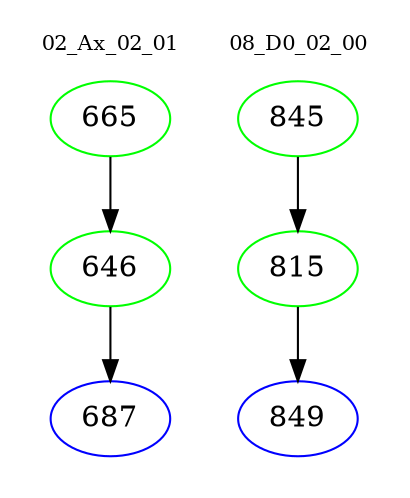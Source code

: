 digraph{
subgraph cluster_0 {
color = white
label = "02_Ax_02_01";
fontsize=10;
T0_665 [label="665", color="green"]
T0_665 -> T0_646 [color="black"]
T0_646 [label="646", color="green"]
T0_646 -> T0_687 [color="black"]
T0_687 [label="687", color="blue"]
}
subgraph cluster_1 {
color = white
label = "08_D0_02_00";
fontsize=10;
T1_845 [label="845", color="green"]
T1_845 -> T1_815 [color="black"]
T1_815 [label="815", color="green"]
T1_815 -> T1_849 [color="black"]
T1_849 [label="849", color="blue"]
}
}
